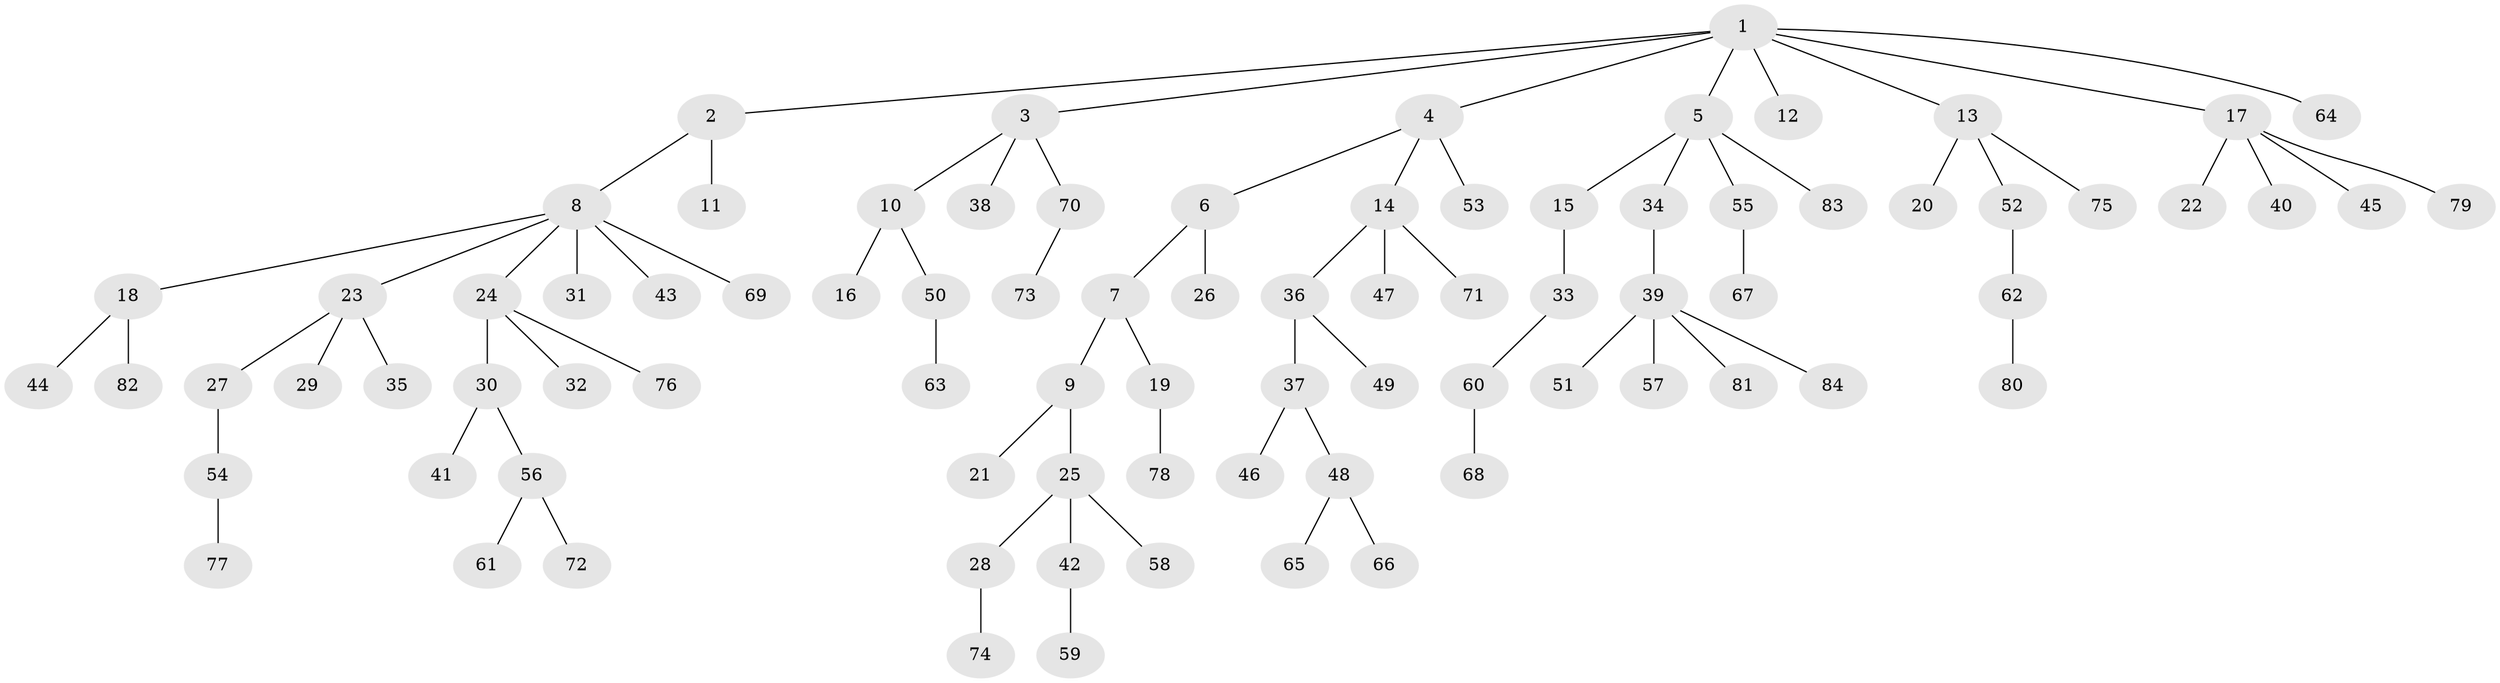 // Generated by graph-tools (version 1.1) at 2025/11/02/27/25 16:11:28]
// undirected, 84 vertices, 83 edges
graph export_dot {
graph [start="1"]
  node [color=gray90,style=filled];
  1;
  2;
  3;
  4;
  5;
  6;
  7;
  8;
  9;
  10;
  11;
  12;
  13;
  14;
  15;
  16;
  17;
  18;
  19;
  20;
  21;
  22;
  23;
  24;
  25;
  26;
  27;
  28;
  29;
  30;
  31;
  32;
  33;
  34;
  35;
  36;
  37;
  38;
  39;
  40;
  41;
  42;
  43;
  44;
  45;
  46;
  47;
  48;
  49;
  50;
  51;
  52;
  53;
  54;
  55;
  56;
  57;
  58;
  59;
  60;
  61;
  62;
  63;
  64;
  65;
  66;
  67;
  68;
  69;
  70;
  71;
  72;
  73;
  74;
  75;
  76;
  77;
  78;
  79;
  80;
  81;
  82;
  83;
  84;
  1 -- 2;
  1 -- 3;
  1 -- 4;
  1 -- 5;
  1 -- 12;
  1 -- 13;
  1 -- 17;
  1 -- 64;
  2 -- 8;
  2 -- 11;
  3 -- 10;
  3 -- 38;
  3 -- 70;
  4 -- 6;
  4 -- 14;
  4 -- 53;
  5 -- 15;
  5 -- 34;
  5 -- 55;
  5 -- 83;
  6 -- 7;
  6 -- 26;
  7 -- 9;
  7 -- 19;
  8 -- 18;
  8 -- 23;
  8 -- 24;
  8 -- 31;
  8 -- 43;
  8 -- 69;
  9 -- 21;
  9 -- 25;
  10 -- 16;
  10 -- 50;
  13 -- 20;
  13 -- 52;
  13 -- 75;
  14 -- 36;
  14 -- 47;
  14 -- 71;
  15 -- 33;
  17 -- 22;
  17 -- 40;
  17 -- 45;
  17 -- 79;
  18 -- 44;
  18 -- 82;
  19 -- 78;
  23 -- 27;
  23 -- 29;
  23 -- 35;
  24 -- 30;
  24 -- 32;
  24 -- 76;
  25 -- 28;
  25 -- 42;
  25 -- 58;
  27 -- 54;
  28 -- 74;
  30 -- 41;
  30 -- 56;
  33 -- 60;
  34 -- 39;
  36 -- 37;
  36 -- 49;
  37 -- 46;
  37 -- 48;
  39 -- 51;
  39 -- 57;
  39 -- 81;
  39 -- 84;
  42 -- 59;
  48 -- 65;
  48 -- 66;
  50 -- 63;
  52 -- 62;
  54 -- 77;
  55 -- 67;
  56 -- 61;
  56 -- 72;
  60 -- 68;
  62 -- 80;
  70 -- 73;
}
